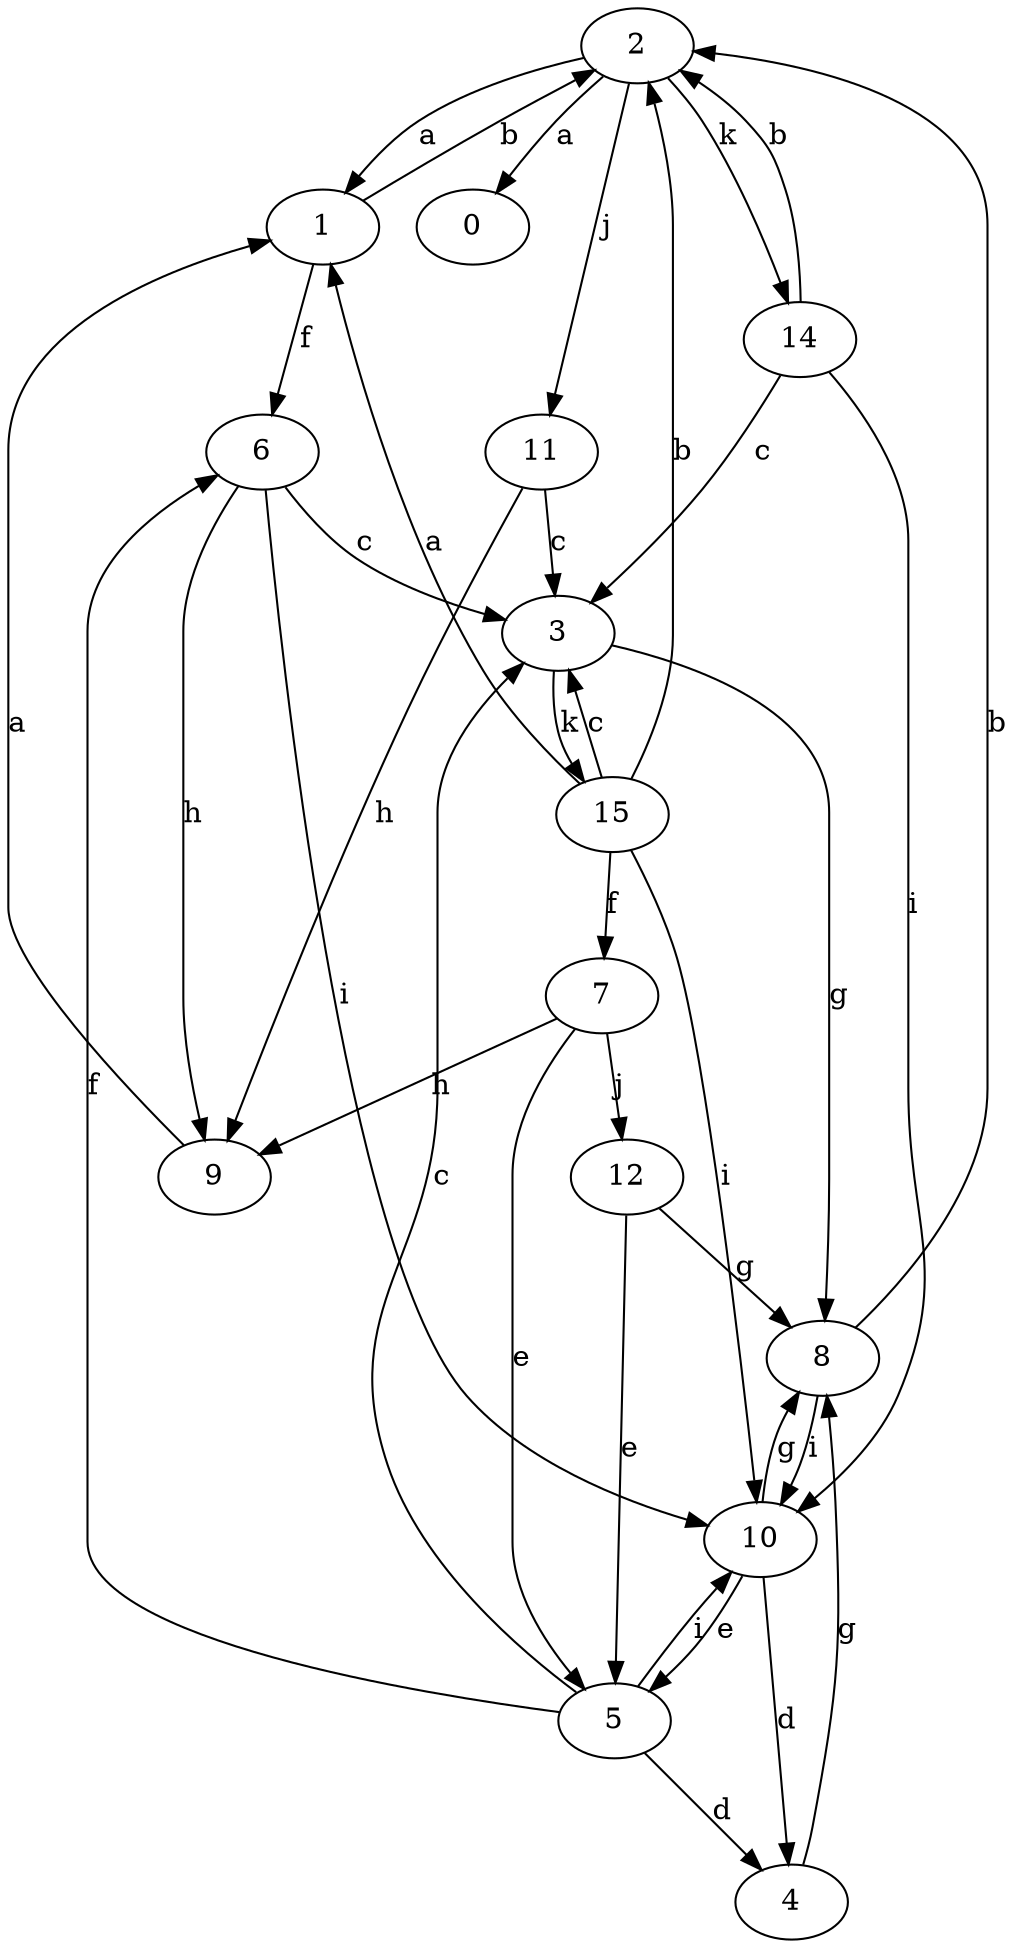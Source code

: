 strict digraph  {
0;
1;
2;
3;
4;
5;
6;
7;
8;
9;
10;
11;
12;
14;
15;
1 -> 2  [label=b];
1 -> 6  [label=f];
2 -> 0  [label=a];
2 -> 1  [label=a];
2 -> 11  [label=j];
2 -> 14  [label=k];
3 -> 8  [label=g];
3 -> 15  [label=k];
4 -> 8  [label=g];
5 -> 3  [label=c];
5 -> 4  [label=d];
5 -> 6  [label=f];
5 -> 10  [label=i];
6 -> 3  [label=c];
6 -> 9  [label=h];
6 -> 10  [label=i];
7 -> 5  [label=e];
7 -> 9  [label=h];
7 -> 12  [label=j];
8 -> 2  [label=b];
8 -> 10  [label=i];
9 -> 1  [label=a];
10 -> 4  [label=d];
10 -> 5  [label=e];
10 -> 8  [label=g];
11 -> 3  [label=c];
11 -> 9  [label=h];
12 -> 5  [label=e];
12 -> 8  [label=g];
14 -> 2  [label=b];
14 -> 3  [label=c];
14 -> 10  [label=i];
15 -> 1  [label=a];
15 -> 2  [label=b];
15 -> 3  [label=c];
15 -> 7  [label=f];
15 -> 10  [label=i];
}
